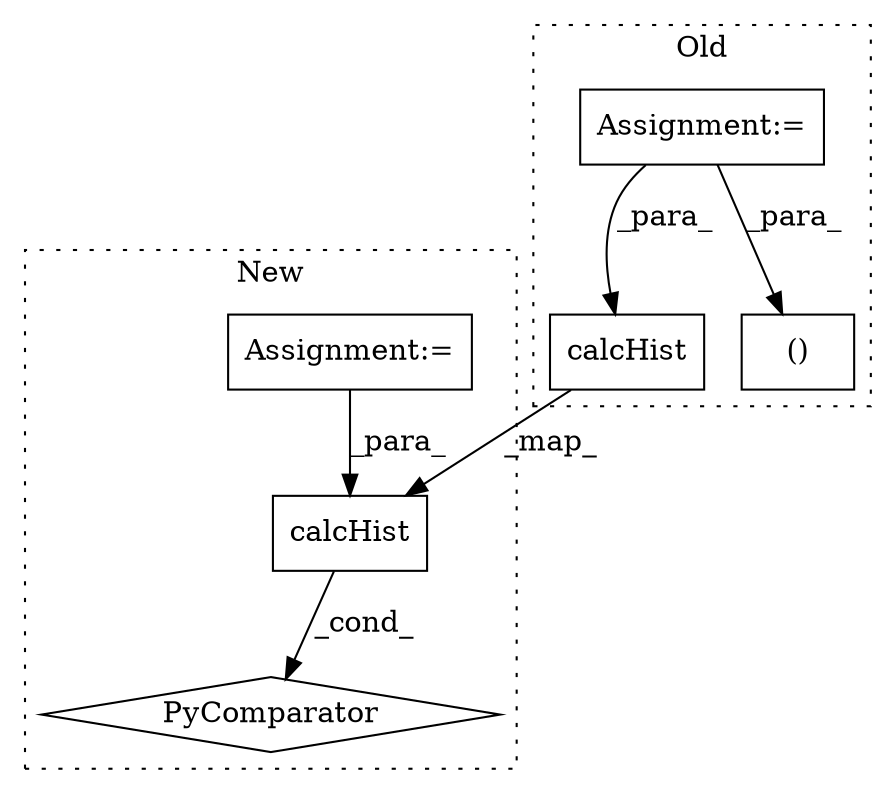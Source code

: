 digraph G {
subgraph cluster0 {
1 [label="calcHist" a="32" s="11382,11455" l="9,1" shape="box"];
3 [label="Assignment:=" a="7" s="11132" l="10" shape="box"];
6 [label="()" a="106" s="11208" l="36" shape="box"];
label = "Old";
style="dotted";
}
subgraph cluster1 {
2 [label="calcHist" a="32" s="10913,10988" l="9,1" shape="box"];
4 [label="PyComparator" a="113" s="11103" l="91" shape="diamond"];
5 [label="Assignment:=" a="7" s="11103" l="91" shape="box"];
label = "New";
style="dotted";
}
1 -> 2 [label="_map_"];
2 -> 4 [label="_cond_"];
3 -> 1 [label="_para_"];
3 -> 6 [label="_para_"];
5 -> 2 [label="_para_"];
}